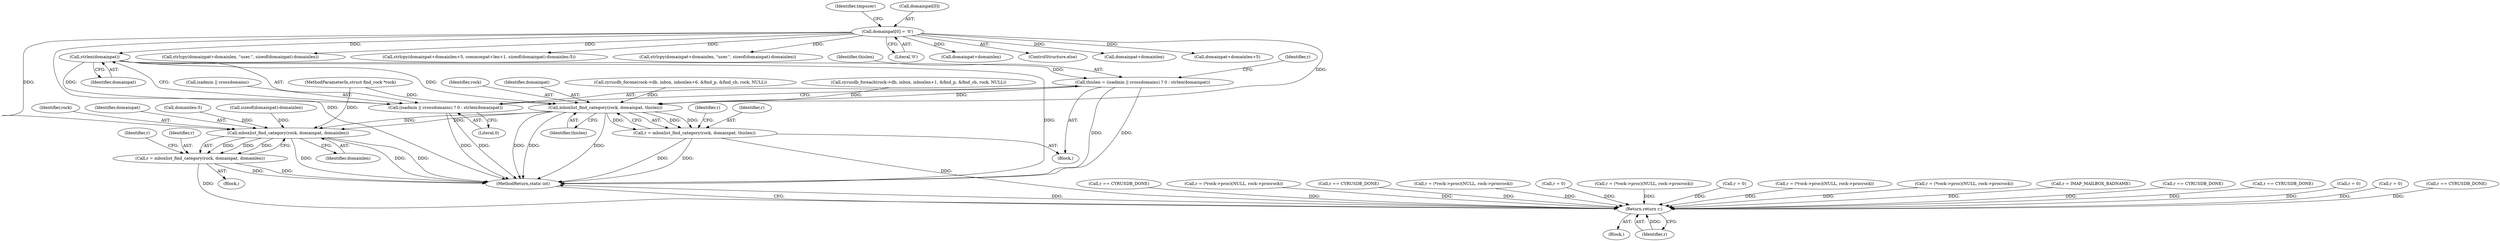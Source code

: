 digraph "0_cyrus-imapd_6bd33275368edfa71ae117de895488584678ac79@API" {
"1000680" [label="(Call,strlen(domainpat))"];
"1000236" [label="(Call,domainpat[0] = '\0')"];
"1000673" [label="(Call,thislen = (isadmin || crossdomains) ? 0 : strlen(domainpat))"];
"1000694" [label="(Call,mboxlist_find_category(rock, domainpat, thislen))"];
"1000692" [label="(Call,r = mboxlist_find_category(rock, domainpat, thislen))"];
"1000770" [label="(Return,return r;)"];
"1000724" [label="(Call,mboxlist_find_category(rock, domainpat, domainlen))"];
"1000722" [label="(Call,r = mboxlist_find_category(rock, domainpat, domainlen))"];
"1000675" [label="(Call,(isadmin || crossdomains) ? 0 : strlen(domainpat))"];
"1000465" [label="(Call,r == CYRUSDB_DONE)"];
"1000695" [label="(Identifier,rock)"];
"1000731" [label="(Call,r = (*rock->proc)(NULL, rock->procrock))"];
"1000697" [label="(Identifier,thislen)"];
"1000580" [label="(Call,r == CYRUSDB_DONE)"];
"1000682" [label="(Call,r = (*rock->proc)(NULL, rock->procrock))"];
"1000725" [label="(Identifier,rock)"];
"1000681" [label="(Identifier,domainpat)"];
"1000693" [label="(Identifier,r)"];
"1000500" [label="(Call,r = 0)"];
"1000129" [label="(MethodParameterIn,struct find_rock *rock)"];
"1000699" [label="(Identifier,r)"];
"1000726" [label="(Identifier,domainpat)"];
"1000664" [label="(Call,domainlen-5)"];
"1000706" [label="(Block,)"];
"1000696" [label="(Identifier,domainpat)"];
"1000676" [label="(Call,isadmin || crossdomains)"];
"1000506" [label="(Call,r = (*rock->proc)(NULL, rock->procrock))"];
"1000541" [label="(Call,r = 0)"];
"1000712" [label="(Call,r = (*rock->proc)(NULL, rock->procrock))"];
"1000624" [label="(Block,)"];
"1000548" [label="(Call,r = (*rock->proc)(NULL, rock->procrock))"];
"1000641" [label="(Call,strlcpy(domainpat+domainlen, \"user.\", sizeof(domainpat)-domainlen))"];
"1000727" [label="(Identifier,domainlen)"];
"1000674" [label="(Identifier,thislen)"];
"1000343" [label="(Call,r = IMAP_MAILBOX_BADNAME)"];
"1000610" [label="(Call,r == CYRUSDB_DONE)"];
"1000245" [label="(Identifier,tmpuser)"];
"1000724" [label="(Call,mboxlist_find_category(rock, domainpat, domainlen))"];
"1000131" [label="(Block,)"];
"1000565" [label="(Call,cyrusdb_forone(rock->db, inbox, inboxlen+6, &find_p, &find_cb, rock, NULL))"];
"1000673" [label="(Call,thislen = (isadmin || crossdomains) ? 0 : strlen(domainpat))"];
"1000650" [label="(Call,strlcpy(domainpat+domainlen+5, commonpat+len+1, sizeof(domainpat)-domainlen-5))"];
"1000771" [label="(Identifier,r)"];
"1000497" [label="(Call,r == CYRUSDB_DONE)"];
"1000723" [label="(Identifier,r)"];
"1000694" [label="(Call,mboxlist_find_category(rock, domainpat, thislen))"];
"1000692" [label="(Call,r = mboxlist_find_category(rock, domainpat, thislen))"];
"1000630" [label="(Call,strlcpy(domainpat+domainlen, \"user.\", sizeof(domainpat)-domainlen))"];
"1000613" [label="(Call,r = 0)"];
"1000468" [label="(Call,r = 0)"];
"1000680" [label="(Call,strlen(domainpat))"];
"1000772" [label="(MethodReturn,static int)"];
"1000237" [label="(Call,domainpat[0])"];
"1000538" [label="(Call,r == CYRUSDB_DONE)"];
"1000683" [label="(Identifier,r)"];
"1000240" [label="(Literal,'\0')"];
"1000679" [label="(Literal,0)"];
"1000722" [label="(Call,r = mboxlist_find_category(rock, domainpat, domainlen))"];
"1000236" [label="(Call,domainpat[0] = '\0')"];
"1000729" [label="(Identifier,r)"];
"1000631" [label="(Call,domainpat+domainlen)"];
"1000675" [label="(Call,(isadmin || crossdomains) ? 0 : strlen(domainpat))"];
"1000235" [label="(ControlStructure,else)"];
"1000642" [label="(Call,domainpat+domainlen)"];
"1000635" [label="(Call,sizeof(domainpat)-domainlen)"];
"1000770" [label="(Return,return r;)"];
"1000651" [label="(Call,domainpat+domainlen+5)"];
"1000594" [label="(Call,cyrusdb_foreach(rock->db, inbox, inboxlen+1, &find_p, &find_cb, rock, NULL))"];
"1000680" -> "1000675"  [label="AST: "];
"1000680" -> "1000681"  [label="CFG: "];
"1000681" -> "1000680"  [label="AST: "];
"1000675" -> "1000680"  [label="CFG: "];
"1000680" -> "1000772"  [label="DDG: "];
"1000680" -> "1000673"  [label="DDG: "];
"1000680" -> "1000675"  [label="DDG: "];
"1000236" -> "1000680"  [label="DDG: "];
"1000680" -> "1000694"  [label="DDG: "];
"1000236" -> "1000235"  [label="AST: "];
"1000236" -> "1000240"  [label="CFG: "];
"1000237" -> "1000236"  [label="AST: "];
"1000240" -> "1000236"  [label="AST: "];
"1000245" -> "1000236"  [label="CFG: "];
"1000236" -> "1000772"  [label="DDG: "];
"1000236" -> "1000630"  [label="DDG: "];
"1000236" -> "1000631"  [label="DDG: "];
"1000236" -> "1000641"  [label="DDG: "];
"1000236" -> "1000642"  [label="DDG: "];
"1000236" -> "1000650"  [label="DDG: "];
"1000236" -> "1000651"  [label="DDG: "];
"1000236" -> "1000694"  [label="DDG: "];
"1000236" -> "1000724"  [label="DDG: "];
"1000673" -> "1000624"  [label="AST: "];
"1000673" -> "1000675"  [label="CFG: "];
"1000674" -> "1000673"  [label="AST: "];
"1000675" -> "1000673"  [label="AST: "];
"1000683" -> "1000673"  [label="CFG: "];
"1000673" -> "1000772"  [label="DDG: "];
"1000673" -> "1000772"  [label="DDG: "];
"1000673" -> "1000694"  [label="DDG: "];
"1000694" -> "1000692"  [label="AST: "];
"1000694" -> "1000697"  [label="CFG: "];
"1000695" -> "1000694"  [label="AST: "];
"1000696" -> "1000694"  [label="AST: "];
"1000697" -> "1000694"  [label="AST: "];
"1000692" -> "1000694"  [label="CFG: "];
"1000694" -> "1000772"  [label="DDG: "];
"1000694" -> "1000772"  [label="DDG: "];
"1000694" -> "1000772"  [label="DDG: "];
"1000694" -> "1000692"  [label="DDG: "];
"1000694" -> "1000692"  [label="DDG: "];
"1000694" -> "1000692"  [label="DDG: "];
"1000565" -> "1000694"  [label="DDG: "];
"1000594" -> "1000694"  [label="DDG: "];
"1000129" -> "1000694"  [label="DDG: "];
"1000694" -> "1000724"  [label="DDG: "];
"1000694" -> "1000724"  [label="DDG: "];
"1000692" -> "1000624"  [label="AST: "];
"1000693" -> "1000692"  [label="AST: "];
"1000699" -> "1000692"  [label="CFG: "];
"1000692" -> "1000772"  [label="DDG: "];
"1000692" -> "1000772"  [label="DDG: "];
"1000692" -> "1000770"  [label="DDG: "];
"1000770" -> "1000131"  [label="AST: "];
"1000770" -> "1000771"  [label="CFG: "];
"1000771" -> "1000770"  [label="AST: "];
"1000772" -> "1000770"  [label="CFG: "];
"1000770" -> "1000772"  [label="DDG: "];
"1000771" -> "1000770"  [label="DDG: "];
"1000613" -> "1000770"  [label="DDG: "];
"1000343" -> "1000770"  [label="DDG: "];
"1000497" -> "1000770"  [label="DDG: "];
"1000610" -> "1000770"  [label="DDG: "];
"1000468" -> "1000770"  [label="DDG: "];
"1000580" -> "1000770"  [label="DDG: "];
"1000538" -> "1000770"  [label="DDG: "];
"1000548" -> "1000770"  [label="DDG: "];
"1000465" -> "1000770"  [label="DDG: "];
"1000506" -> "1000770"  [label="DDG: "];
"1000682" -> "1000770"  [label="DDG: "];
"1000541" -> "1000770"  [label="DDG: "];
"1000500" -> "1000770"  [label="DDG: "];
"1000712" -> "1000770"  [label="DDG: "];
"1000731" -> "1000770"  [label="DDG: "];
"1000722" -> "1000770"  [label="DDG: "];
"1000724" -> "1000722"  [label="AST: "];
"1000724" -> "1000727"  [label="CFG: "];
"1000725" -> "1000724"  [label="AST: "];
"1000726" -> "1000724"  [label="AST: "];
"1000727" -> "1000724"  [label="AST: "];
"1000722" -> "1000724"  [label="CFG: "];
"1000724" -> "1000772"  [label="DDG: "];
"1000724" -> "1000772"  [label="DDG: "];
"1000724" -> "1000772"  [label="DDG: "];
"1000724" -> "1000722"  [label="DDG: "];
"1000724" -> "1000722"  [label="DDG: "];
"1000724" -> "1000722"  [label="DDG: "];
"1000129" -> "1000724"  [label="DDG: "];
"1000635" -> "1000724"  [label="DDG: "];
"1000664" -> "1000724"  [label="DDG: "];
"1000722" -> "1000706"  [label="AST: "];
"1000723" -> "1000722"  [label="AST: "];
"1000729" -> "1000722"  [label="CFG: "];
"1000722" -> "1000772"  [label="DDG: "];
"1000722" -> "1000772"  [label="DDG: "];
"1000675" -> "1000679"  [label="CFG: "];
"1000676" -> "1000675"  [label="AST: "];
"1000679" -> "1000675"  [label="AST: "];
"1000675" -> "1000772"  [label="DDG: "];
"1000675" -> "1000772"  [label="DDG: "];
}
